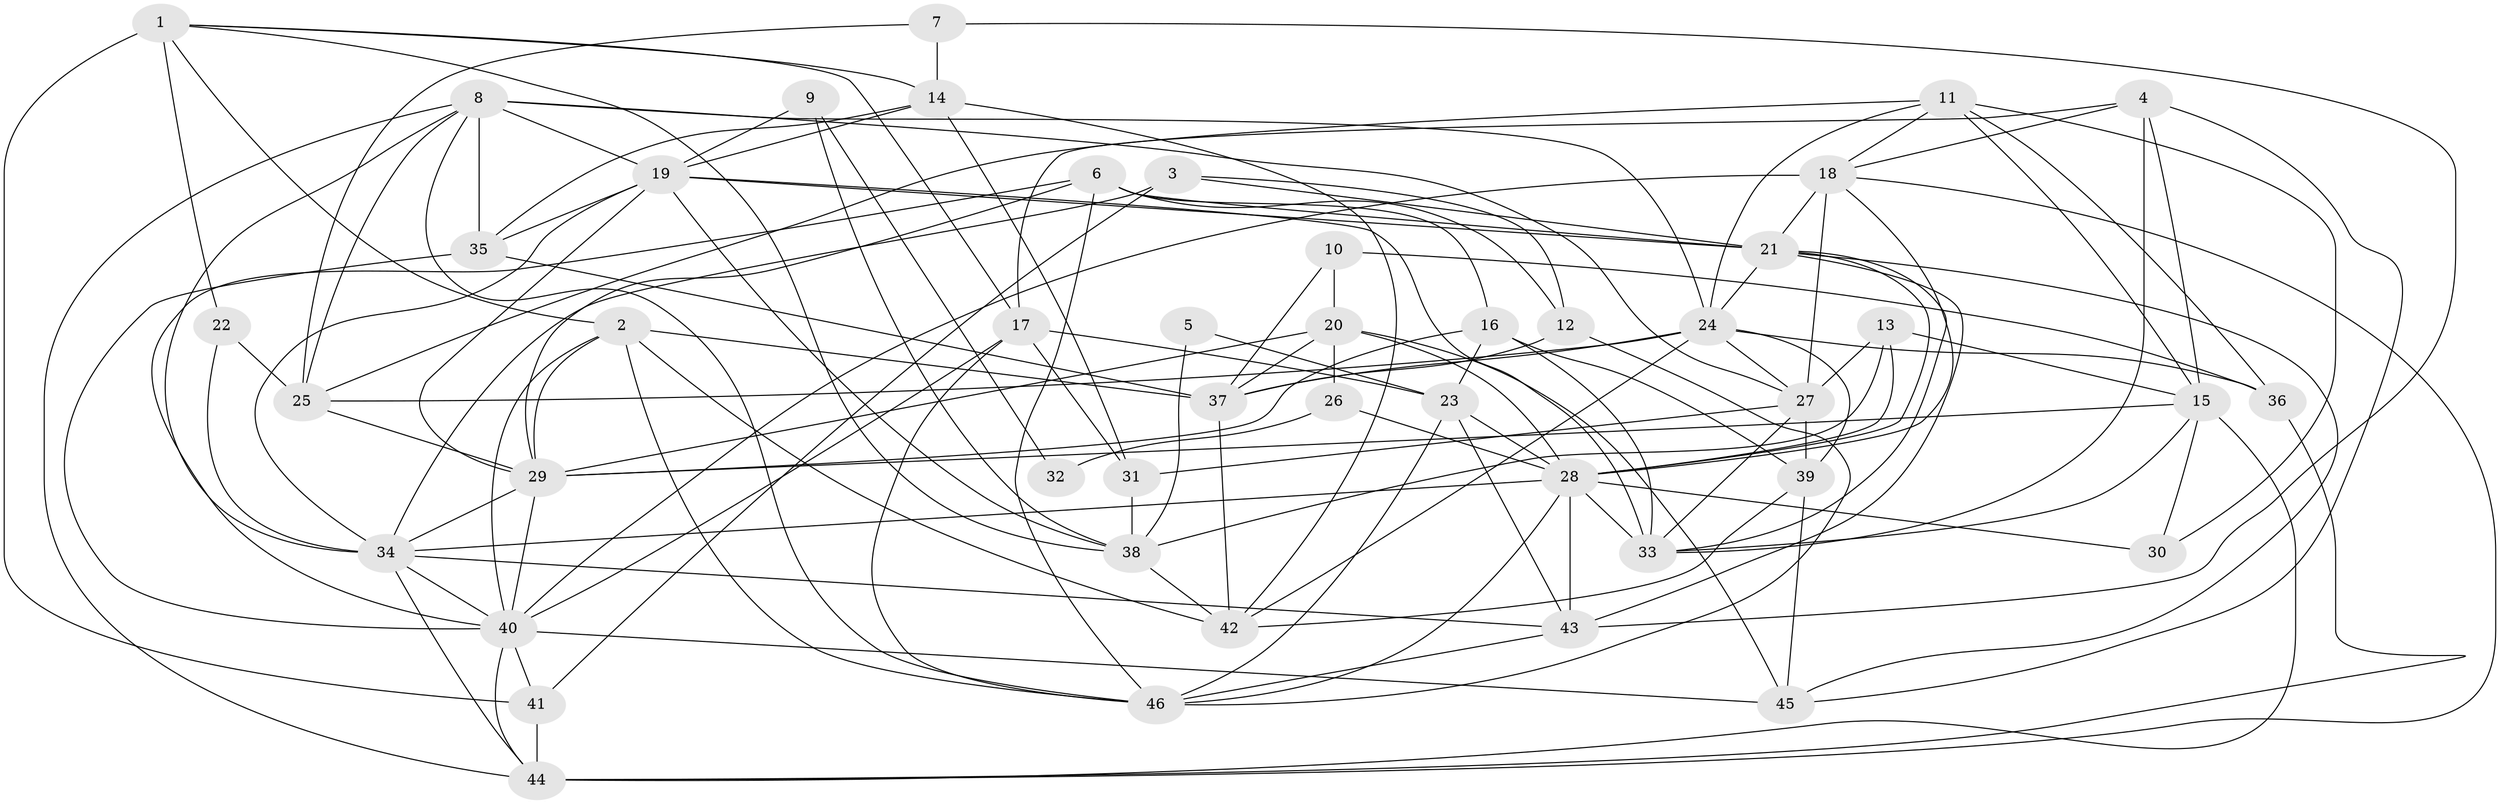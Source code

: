 // original degree distribution, {4: 0.30973451327433627, 5: 0.17699115044247787, 7: 0.035398230088495575, 3: 0.26548672566371684, 2: 0.13274336283185842, 9: 0.017699115044247787, 6: 0.04424778761061947, 8: 0.017699115044247787}
// Generated by graph-tools (version 1.1) at 2025/37/03/04/25 23:37:08]
// undirected, 46 vertices, 134 edges
graph export_dot {
  node [color=gray90,style=filled];
  1;
  2;
  3;
  4;
  5;
  6;
  7;
  8;
  9;
  10;
  11;
  12;
  13;
  14;
  15;
  16;
  17;
  18;
  19;
  20;
  21;
  22;
  23;
  24;
  25;
  26;
  27;
  28;
  29;
  30;
  31;
  32;
  33;
  34;
  35;
  36;
  37;
  38;
  39;
  40;
  41;
  42;
  43;
  44;
  45;
  46;
  1 -- 2 [weight=1.0];
  1 -- 14 [weight=1.0];
  1 -- 17 [weight=1.0];
  1 -- 22 [weight=1.0];
  1 -- 38 [weight=1.0];
  1 -- 41 [weight=3.0];
  2 -- 29 [weight=1.0];
  2 -- 37 [weight=1.0];
  2 -- 40 [weight=1.0];
  2 -- 42 [weight=1.0];
  2 -- 46 [weight=1.0];
  3 -- 12 [weight=1.0];
  3 -- 21 [weight=1.0];
  3 -- 34 [weight=1.0];
  3 -- 41 [weight=2.0];
  4 -- 15 [weight=1.0];
  4 -- 17 [weight=1.0];
  4 -- 18 [weight=1.0];
  4 -- 33 [weight=1.0];
  4 -- 45 [weight=1.0];
  5 -- 23 [weight=1.0];
  5 -- 38 [weight=1.0];
  6 -- 12 [weight=1.0];
  6 -- 16 [weight=1.0];
  6 -- 21 [weight=1.0];
  6 -- 29 [weight=2.0];
  6 -- 40 [weight=1.0];
  6 -- 46 [weight=1.0];
  7 -- 14 [weight=1.0];
  7 -- 25 [weight=1.0];
  7 -- 43 [weight=1.0];
  8 -- 19 [weight=1.0];
  8 -- 24 [weight=2.0];
  8 -- 25 [weight=1.0];
  8 -- 27 [weight=1.0];
  8 -- 34 [weight=1.0];
  8 -- 35 [weight=1.0];
  8 -- 44 [weight=1.0];
  8 -- 46 [weight=1.0];
  9 -- 19 [weight=1.0];
  9 -- 32 [weight=2.0];
  9 -- 38 [weight=1.0];
  10 -- 20 [weight=2.0];
  10 -- 36 [weight=1.0];
  10 -- 37 [weight=1.0];
  11 -- 15 [weight=1.0];
  11 -- 18 [weight=1.0];
  11 -- 24 [weight=1.0];
  11 -- 25 [weight=1.0];
  11 -- 30 [weight=1.0];
  11 -- 36 [weight=1.0];
  12 -- 37 [weight=2.0];
  12 -- 46 [weight=1.0];
  13 -- 15 [weight=1.0];
  13 -- 27 [weight=1.0];
  13 -- 28 [weight=1.0];
  13 -- 38 [weight=2.0];
  14 -- 19 [weight=1.0];
  14 -- 31 [weight=1.0];
  14 -- 35 [weight=1.0];
  14 -- 42 [weight=1.0];
  15 -- 29 [weight=1.0];
  15 -- 30 [weight=1.0];
  15 -- 33 [weight=1.0];
  15 -- 44 [weight=1.0];
  16 -- 23 [weight=1.0];
  16 -- 29 [weight=1.0];
  16 -- 33 [weight=1.0];
  16 -- 39 [weight=1.0];
  17 -- 23 [weight=1.0];
  17 -- 31 [weight=2.0];
  17 -- 40 [weight=1.0];
  17 -- 46 [weight=1.0];
  18 -- 21 [weight=2.0];
  18 -- 27 [weight=2.0];
  18 -- 28 [weight=1.0];
  18 -- 40 [weight=1.0];
  18 -- 44 [weight=1.0];
  19 -- 21 [weight=1.0];
  19 -- 29 [weight=1.0];
  19 -- 33 [weight=2.0];
  19 -- 34 [weight=1.0];
  19 -- 35 [weight=1.0];
  19 -- 38 [weight=2.0];
  20 -- 26 [weight=1.0];
  20 -- 28 [weight=1.0];
  20 -- 29 [weight=1.0];
  20 -- 37 [weight=1.0];
  20 -- 45 [weight=1.0];
  21 -- 24 [weight=1.0];
  21 -- 28 [weight=1.0];
  21 -- 33 [weight=1.0];
  21 -- 43 [weight=1.0];
  21 -- 45 [weight=1.0];
  22 -- 25 [weight=1.0];
  22 -- 34 [weight=2.0];
  23 -- 28 [weight=1.0];
  23 -- 43 [weight=1.0];
  23 -- 46 [weight=1.0];
  24 -- 25 [weight=2.0];
  24 -- 27 [weight=1.0];
  24 -- 36 [weight=1.0];
  24 -- 37 [weight=1.0];
  24 -- 39 [weight=1.0];
  24 -- 42 [weight=1.0];
  25 -- 29 [weight=1.0];
  26 -- 28 [weight=2.0];
  26 -- 32 [weight=1.0];
  27 -- 31 [weight=1.0];
  27 -- 33 [weight=1.0];
  27 -- 39 [weight=1.0];
  28 -- 30 [weight=2.0];
  28 -- 33 [weight=1.0];
  28 -- 34 [weight=1.0];
  28 -- 43 [weight=2.0];
  28 -- 46 [weight=1.0];
  29 -- 34 [weight=1.0];
  29 -- 40 [weight=1.0];
  31 -- 38 [weight=1.0];
  34 -- 40 [weight=1.0];
  34 -- 43 [weight=1.0];
  34 -- 44 [weight=1.0];
  35 -- 37 [weight=2.0];
  35 -- 40 [weight=1.0];
  36 -- 44 [weight=1.0];
  37 -- 42 [weight=2.0];
  38 -- 42 [weight=1.0];
  39 -- 42 [weight=1.0];
  39 -- 45 [weight=1.0];
  40 -- 41 [weight=1.0];
  40 -- 44 [weight=1.0];
  40 -- 45 [weight=1.0];
  41 -- 44 [weight=1.0];
  43 -- 46 [weight=1.0];
}
